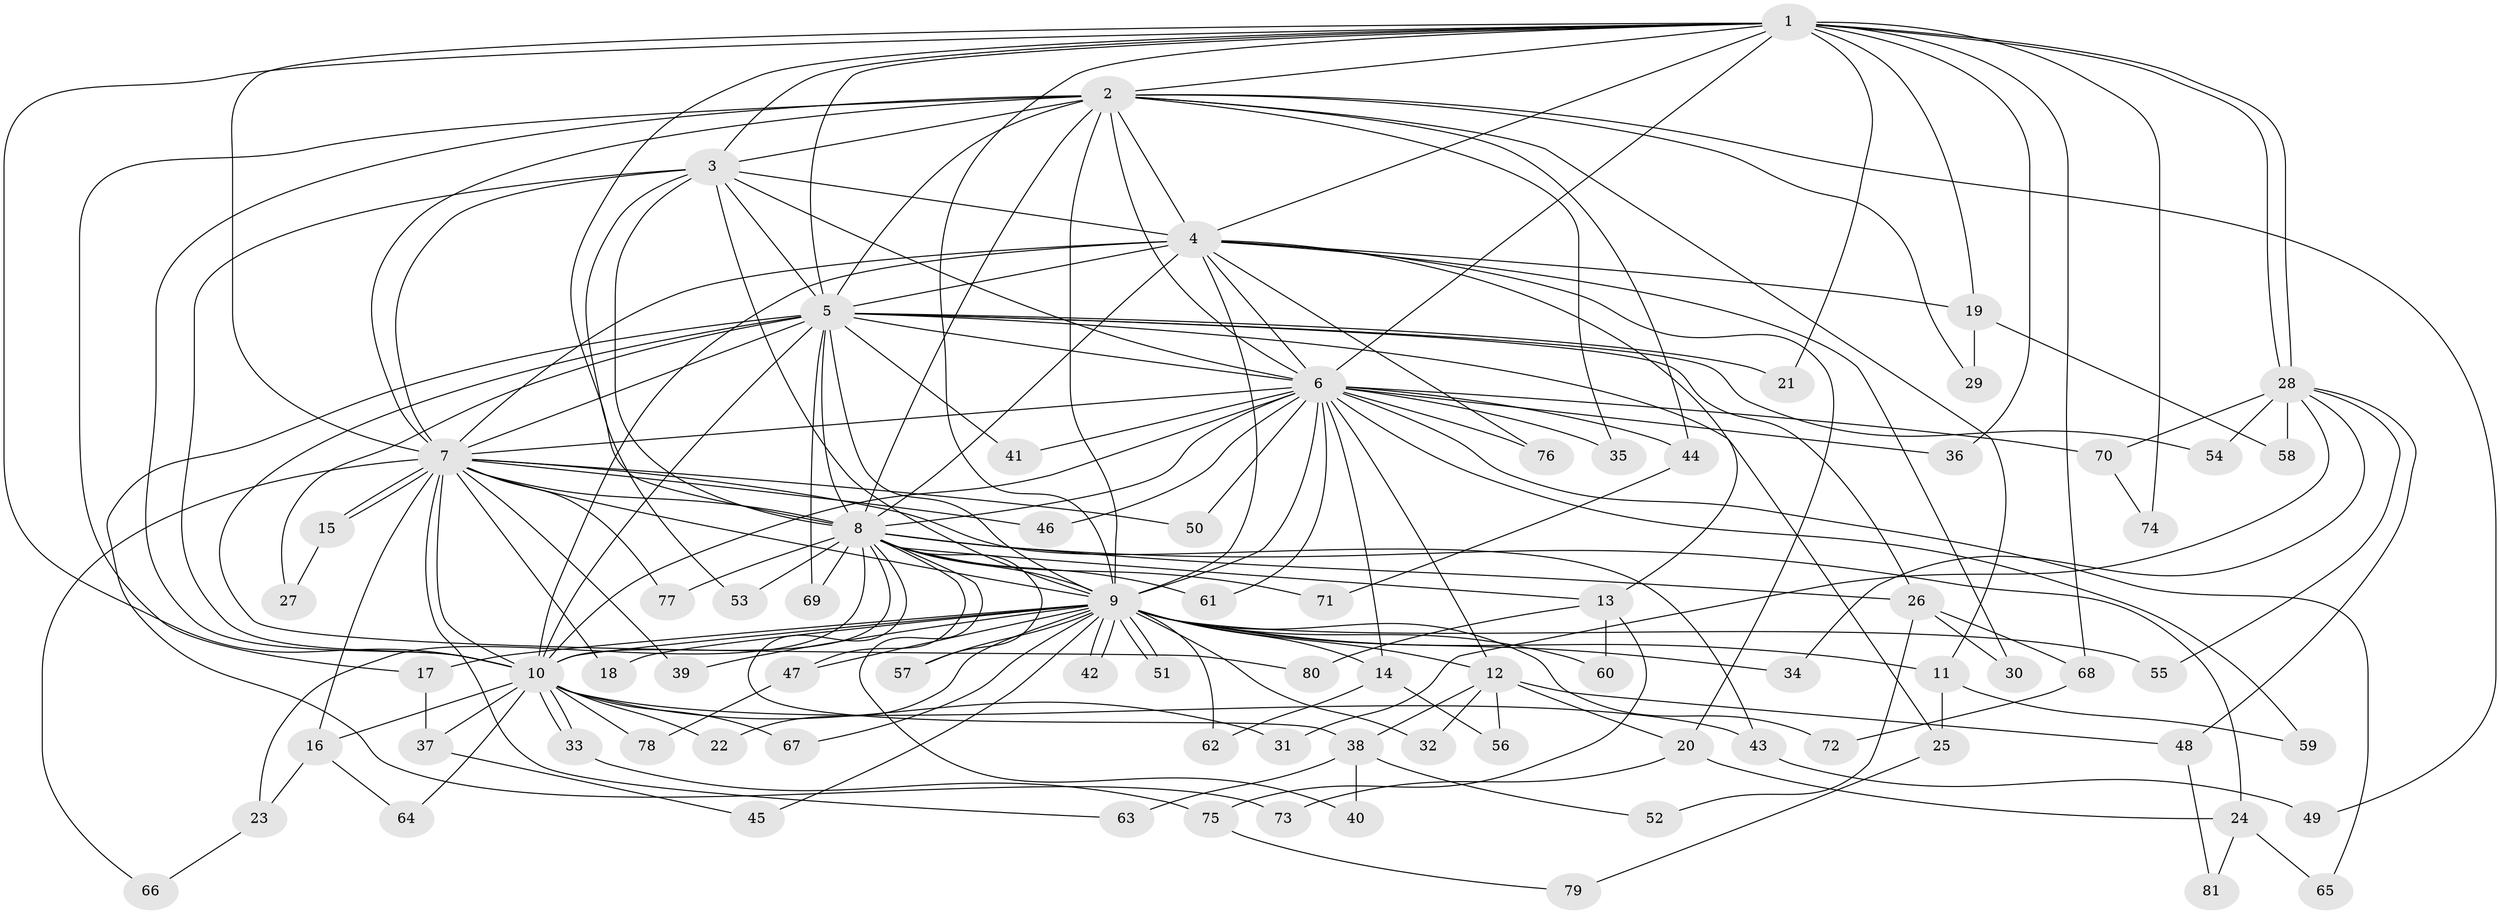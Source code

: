 // coarse degree distribution, {14: 0.03333333333333333, 13: 0.016666666666666666, 16: 0.016666666666666666, 18: 0.03333333333333333, 19: 0.016666666666666666, 29: 0.016666666666666666, 17: 0.016666666666666666, 4: 0.1, 9: 0.03333333333333333, 5: 0.03333333333333333, 3: 0.16666666666666666, 2: 0.5166666666666667}
// Generated by graph-tools (version 1.1) at 2025/23/03/03/25 07:23:36]
// undirected, 81 vertices, 187 edges
graph export_dot {
graph [start="1"]
  node [color=gray90,style=filled];
  1;
  2;
  3;
  4;
  5;
  6;
  7;
  8;
  9;
  10;
  11;
  12;
  13;
  14;
  15;
  16;
  17;
  18;
  19;
  20;
  21;
  22;
  23;
  24;
  25;
  26;
  27;
  28;
  29;
  30;
  31;
  32;
  33;
  34;
  35;
  36;
  37;
  38;
  39;
  40;
  41;
  42;
  43;
  44;
  45;
  46;
  47;
  48;
  49;
  50;
  51;
  52;
  53;
  54;
  55;
  56;
  57;
  58;
  59;
  60;
  61;
  62;
  63;
  64;
  65;
  66;
  67;
  68;
  69;
  70;
  71;
  72;
  73;
  74;
  75;
  76;
  77;
  78;
  79;
  80;
  81;
  1 -- 2;
  1 -- 3;
  1 -- 4;
  1 -- 5;
  1 -- 6;
  1 -- 7;
  1 -- 8;
  1 -- 9;
  1 -- 10;
  1 -- 19;
  1 -- 21;
  1 -- 28;
  1 -- 28;
  1 -- 36;
  1 -- 68;
  1 -- 74;
  2 -- 3;
  2 -- 4;
  2 -- 5;
  2 -- 6;
  2 -- 7;
  2 -- 8;
  2 -- 9;
  2 -- 10;
  2 -- 11;
  2 -- 17;
  2 -- 29;
  2 -- 35;
  2 -- 44;
  2 -- 49;
  3 -- 4;
  3 -- 5;
  3 -- 6;
  3 -- 7;
  3 -- 8;
  3 -- 9;
  3 -- 10;
  3 -- 53;
  4 -- 5;
  4 -- 6;
  4 -- 7;
  4 -- 8;
  4 -- 9;
  4 -- 10;
  4 -- 13;
  4 -- 19;
  4 -- 20;
  4 -- 30;
  4 -- 76;
  5 -- 6;
  5 -- 7;
  5 -- 8;
  5 -- 9;
  5 -- 10;
  5 -- 21;
  5 -- 25;
  5 -- 26;
  5 -- 27;
  5 -- 41;
  5 -- 54;
  5 -- 69;
  5 -- 73;
  5 -- 80;
  6 -- 7;
  6 -- 8;
  6 -- 9;
  6 -- 10;
  6 -- 12;
  6 -- 14;
  6 -- 35;
  6 -- 36;
  6 -- 41;
  6 -- 44;
  6 -- 46;
  6 -- 50;
  6 -- 59;
  6 -- 61;
  6 -- 65;
  6 -- 70;
  6 -- 76;
  7 -- 8;
  7 -- 9;
  7 -- 10;
  7 -- 15;
  7 -- 15;
  7 -- 16;
  7 -- 18;
  7 -- 39;
  7 -- 43;
  7 -- 46;
  7 -- 50;
  7 -- 63;
  7 -- 66;
  7 -- 77;
  8 -- 9;
  8 -- 10;
  8 -- 13;
  8 -- 23;
  8 -- 24;
  8 -- 26;
  8 -- 38;
  8 -- 40;
  8 -- 47;
  8 -- 53;
  8 -- 57;
  8 -- 61;
  8 -- 69;
  8 -- 71;
  8 -- 77;
  9 -- 10;
  9 -- 11;
  9 -- 12;
  9 -- 14;
  9 -- 17;
  9 -- 18;
  9 -- 22;
  9 -- 32;
  9 -- 34;
  9 -- 39;
  9 -- 42;
  9 -- 42;
  9 -- 45;
  9 -- 47;
  9 -- 51;
  9 -- 51;
  9 -- 55;
  9 -- 57;
  9 -- 60;
  9 -- 62;
  9 -- 67;
  9 -- 72;
  10 -- 16;
  10 -- 22;
  10 -- 31;
  10 -- 33;
  10 -- 33;
  10 -- 37;
  10 -- 43;
  10 -- 64;
  10 -- 67;
  10 -- 78;
  11 -- 25;
  11 -- 59;
  12 -- 20;
  12 -- 32;
  12 -- 38;
  12 -- 48;
  12 -- 56;
  13 -- 60;
  13 -- 75;
  13 -- 80;
  14 -- 56;
  14 -- 62;
  15 -- 27;
  16 -- 23;
  16 -- 64;
  17 -- 37;
  19 -- 29;
  19 -- 58;
  20 -- 24;
  20 -- 73;
  23 -- 66;
  24 -- 65;
  24 -- 81;
  25 -- 79;
  26 -- 30;
  26 -- 52;
  26 -- 68;
  28 -- 31;
  28 -- 34;
  28 -- 48;
  28 -- 54;
  28 -- 55;
  28 -- 58;
  28 -- 70;
  33 -- 75;
  37 -- 45;
  38 -- 40;
  38 -- 52;
  38 -- 63;
  43 -- 49;
  44 -- 71;
  47 -- 78;
  48 -- 81;
  68 -- 72;
  70 -- 74;
  75 -- 79;
}
